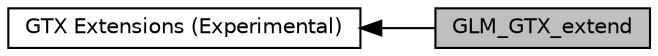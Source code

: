digraph "GLM_GTX_extend"
{
  edge [fontname="Helvetica",fontsize="10",labelfontname="Helvetica",labelfontsize="10"];
  node [fontname="Helvetica",fontsize="10",shape=box];
  rankdir=LR;
  Node2 [label="GTX Extensions (Experimental)",height=0.2,width=0.4,color="black", fillcolor="white", style="filled",URL="$group__gtx.html",tooltip="Functions and types that the GLSL specification doesn't define, but useful to have for a C++ program."];
  Node1 [label="GLM_GTX_extend",height=0.2,width=0.4,color="black", fillcolor="grey75", style="filled", fontcolor="black",tooltip="Extend a position from a source to a position at a defined length."];
  Node2->Node1 [shape=plaintext, dir="back", style="solid"];
}
